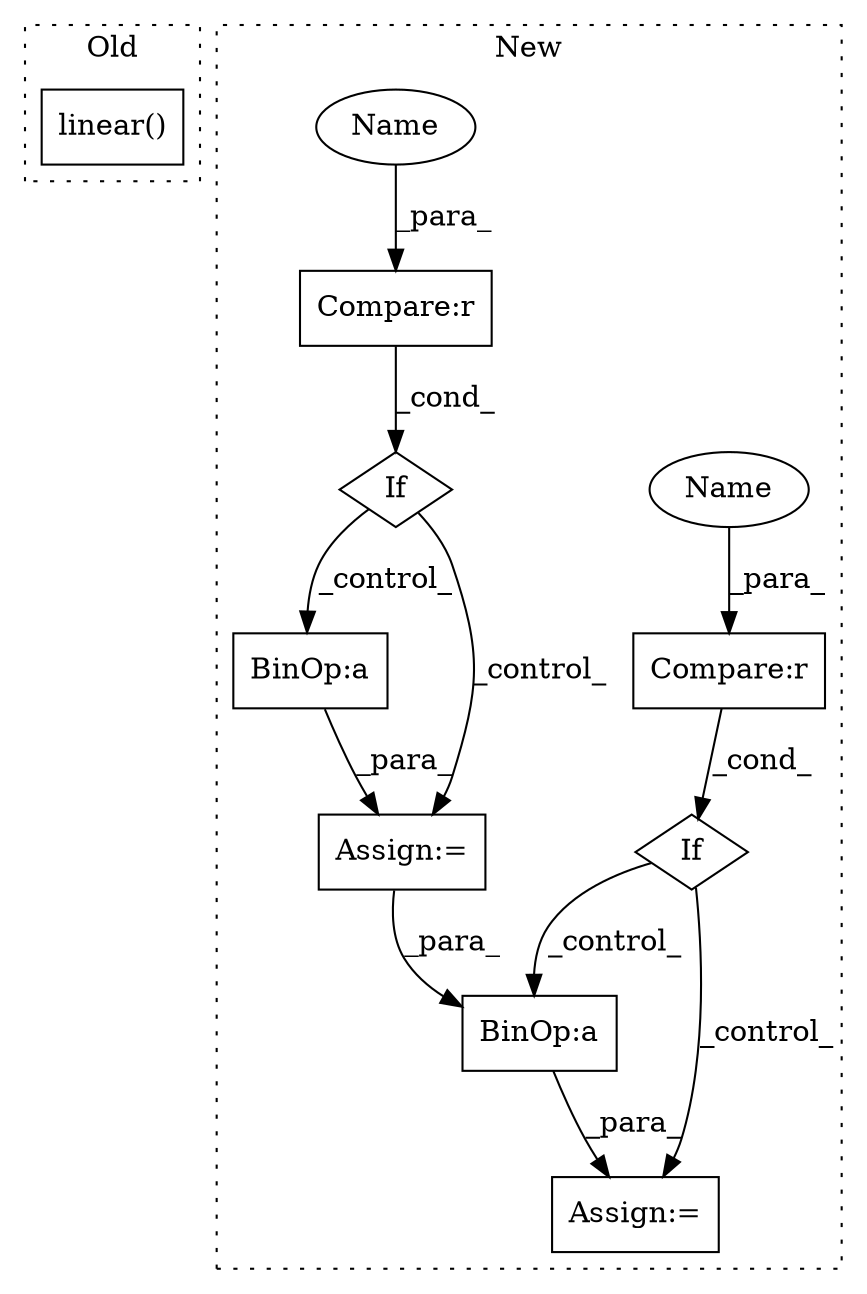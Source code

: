 digraph G {
subgraph cluster0 {
1 [label="linear()" a="75" s="5021,5037" l="12,1" shape="box"];
label = "Old";
style="dotted";
}
subgraph cluster1 {
2 [label="If" a="96" s="5742,5768" l="3,14" shape="diamond"];
3 [label="Compare:r" a="40" s="5745" l="23" shape="box"];
4 [label="BinOp:a" a="82" s="5793" l="3" shape="box"];
5 [label="BinOp:a" a="82" s="6049" l="3" shape="box"];
6 [label="If" a="96" s="6000,6024" l="3,14" shape="diamond"];
7 [label="Compare:r" a="40" s="6003" l="21" shape="box"];
8 [label="Assign:=" a="68" s="5786" l="3" shape="box"];
9 [label="Assign:=" a="68" s="6042" l="3" shape="box"];
10 [label="Name" a="87" s="6020" l="4" shape="ellipse"];
11 [label="Name" a="87" s="5764" l="4" shape="ellipse"];
label = "New";
style="dotted";
}
2 -> 8 [label="_control_"];
2 -> 4 [label="_control_"];
3 -> 2 [label="_cond_"];
4 -> 8 [label="_para_"];
5 -> 9 [label="_para_"];
6 -> 5 [label="_control_"];
6 -> 9 [label="_control_"];
7 -> 6 [label="_cond_"];
8 -> 5 [label="_para_"];
10 -> 7 [label="_para_"];
11 -> 3 [label="_para_"];
}